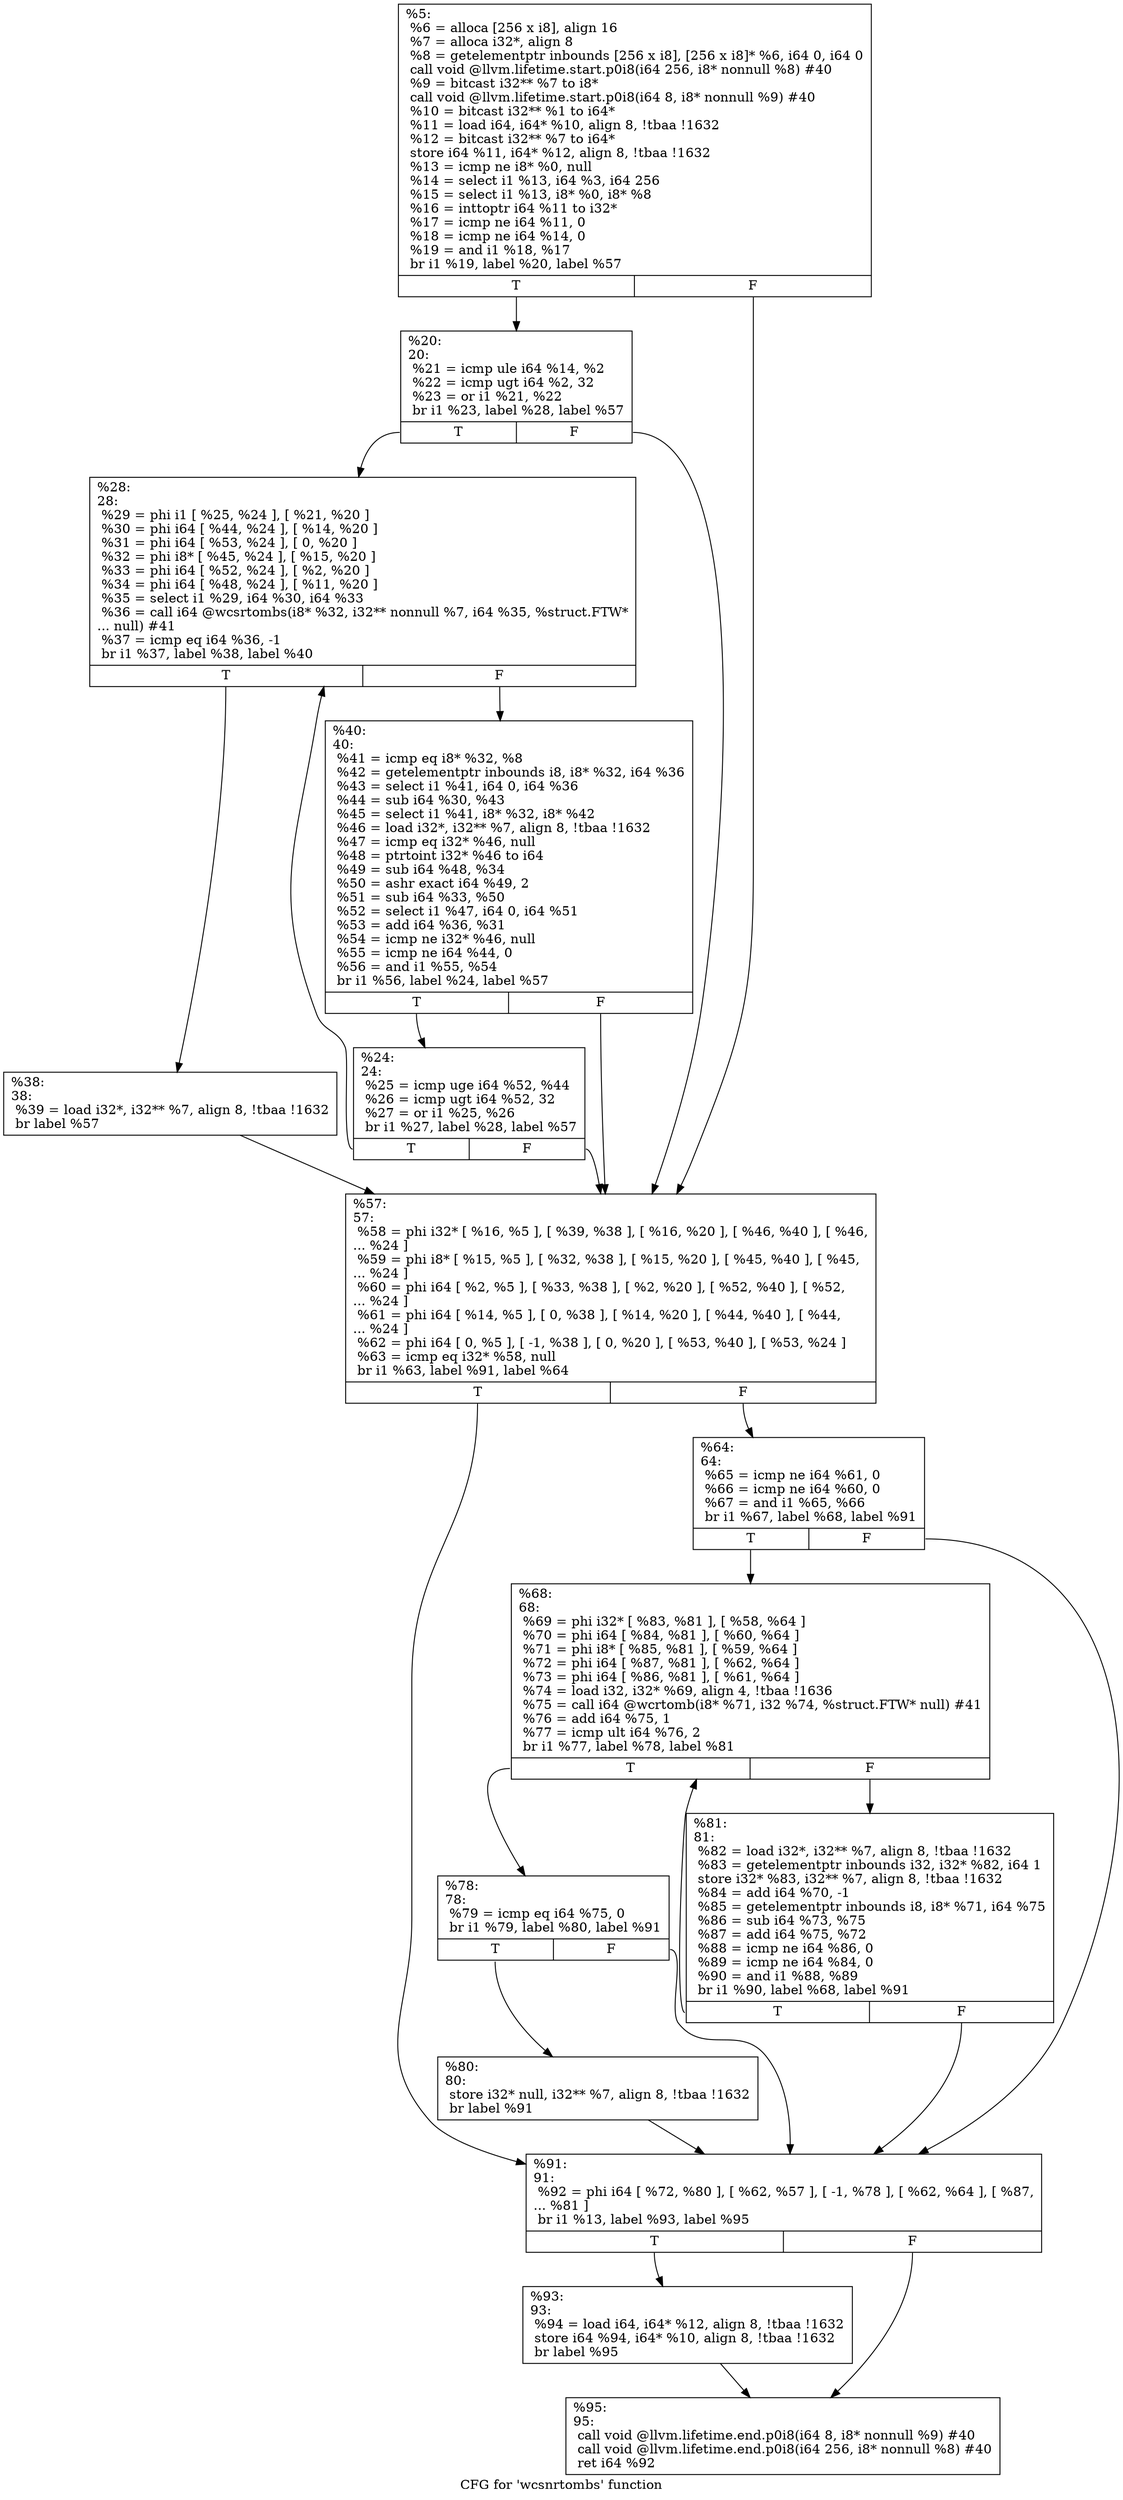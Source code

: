digraph "CFG for 'wcsnrtombs' function" {
	label="CFG for 'wcsnrtombs' function";

	Node0x1c85740 [shape=record,label="{%5:\l  %6 = alloca [256 x i8], align 16\l  %7 = alloca i32*, align 8\l  %8 = getelementptr inbounds [256 x i8], [256 x i8]* %6, i64 0, i64 0\l  call void @llvm.lifetime.start.p0i8(i64 256, i8* nonnull %8) #40\l  %9 = bitcast i32** %7 to i8*\l  call void @llvm.lifetime.start.p0i8(i64 8, i8* nonnull %9) #40\l  %10 = bitcast i32** %1 to i64*\l  %11 = load i64, i64* %10, align 8, !tbaa !1632\l  %12 = bitcast i32** %7 to i64*\l  store i64 %11, i64* %12, align 8, !tbaa !1632\l  %13 = icmp ne i8* %0, null\l  %14 = select i1 %13, i64 %3, i64 256\l  %15 = select i1 %13, i8* %0, i8* %8\l  %16 = inttoptr i64 %11 to i32*\l  %17 = icmp ne i64 %11, 0\l  %18 = icmp ne i64 %14, 0\l  %19 = and i1 %18, %17\l  br i1 %19, label %20, label %57\l|{<s0>T|<s1>F}}"];
	Node0x1c85740:s0 -> Node0x1c858e0;
	Node0x1c85740:s1 -> Node0x1c85a70;
	Node0x1c858e0 [shape=record,label="{%20:\l20:                                               \l  %21 = icmp ule i64 %14, %2\l  %22 = icmp ugt i64 %2, 32\l  %23 = or i1 %21, %22\l  br i1 %23, label %28, label %57\l|{<s0>T|<s1>F}}"];
	Node0x1c858e0:s0 -> Node0x1c85980;
	Node0x1c858e0:s1 -> Node0x1c85a70;
	Node0x1c85930 [shape=record,label="{%24:\l24:                                               \l  %25 = icmp uge i64 %52, %44\l  %26 = icmp ugt i64 %52, 32\l  %27 = or i1 %25, %26\l  br i1 %27, label %28, label %57\l|{<s0>T|<s1>F}}"];
	Node0x1c85930:s0 -> Node0x1c85980;
	Node0x1c85930:s1 -> Node0x1c85a70;
	Node0x1c85980 [shape=record,label="{%28:\l28:                                               \l  %29 = phi i1 [ %25, %24 ], [ %21, %20 ]\l  %30 = phi i64 [ %44, %24 ], [ %14, %20 ]\l  %31 = phi i64 [ %53, %24 ], [ 0, %20 ]\l  %32 = phi i8* [ %45, %24 ], [ %15, %20 ]\l  %33 = phi i64 [ %52, %24 ], [ %2, %20 ]\l  %34 = phi i64 [ %48, %24 ], [ %11, %20 ]\l  %35 = select i1 %29, i64 %30, i64 %33\l  %36 = call i64 @wcsrtombs(i8* %32, i32** nonnull %7, i64 %35, %struct.FTW*\l... null) #41\l  %37 = icmp eq i64 %36, -1\l  br i1 %37, label %38, label %40\l|{<s0>T|<s1>F}}"];
	Node0x1c85980:s0 -> Node0x1c859d0;
	Node0x1c85980:s1 -> Node0x1c85a20;
	Node0x1c859d0 [shape=record,label="{%38:\l38:                                               \l  %39 = load i32*, i32** %7, align 8, !tbaa !1632\l  br label %57\l}"];
	Node0x1c859d0 -> Node0x1c85a70;
	Node0x1c85a20 [shape=record,label="{%40:\l40:                                               \l  %41 = icmp eq i8* %32, %8\l  %42 = getelementptr inbounds i8, i8* %32, i64 %36\l  %43 = select i1 %41, i64 0, i64 %36\l  %44 = sub i64 %30, %43\l  %45 = select i1 %41, i8* %32, i8* %42\l  %46 = load i32*, i32** %7, align 8, !tbaa !1632\l  %47 = icmp eq i32* %46, null\l  %48 = ptrtoint i32* %46 to i64\l  %49 = sub i64 %48, %34\l  %50 = ashr exact i64 %49, 2\l  %51 = sub i64 %33, %50\l  %52 = select i1 %47, i64 0, i64 %51\l  %53 = add i64 %36, %31\l  %54 = icmp ne i32* %46, null\l  %55 = icmp ne i64 %44, 0\l  %56 = and i1 %55, %54\l  br i1 %56, label %24, label %57\l|{<s0>T|<s1>F}}"];
	Node0x1c85a20:s0 -> Node0x1c85930;
	Node0x1c85a20:s1 -> Node0x1c85a70;
	Node0x1c85a70 [shape=record,label="{%57:\l57:                                               \l  %58 = phi i32* [ %16, %5 ], [ %39, %38 ], [ %16, %20 ], [ %46, %40 ], [ %46,\l... %24 ]\l  %59 = phi i8* [ %15, %5 ], [ %32, %38 ], [ %15, %20 ], [ %45, %40 ], [ %45,\l... %24 ]\l  %60 = phi i64 [ %2, %5 ], [ %33, %38 ], [ %2, %20 ], [ %52, %40 ], [ %52,\l... %24 ]\l  %61 = phi i64 [ %14, %5 ], [ 0, %38 ], [ %14, %20 ], [ %44, %40 ], [ %44,\l... %24 ]\l  %62 = phi i64 [ 0, %5 ], [ -1, %38 ], [ 0, %20 ], [ %53, %40 ], [ %53, %24 ]\l  %63 = icmp eq i32* %58, null\l  br i1 %63, label %91, label %64\l|{<s0>T|<s1>F}}"];
	Node0x1c85a70:s0 -> Node0x1c85c50;
	Node0x1c85a70:s1 -> Node0x1c85ac0;
	Node0x1c85ac0 [shape=record,label="{%64:\l64:                                               \l  %65 = icmp ne i64 %61, 0\l  %66 = icmp ne i64 %60, 0\l  %67 = and i1 %65, %66\l  br i1 %67, label %68, label %91\l|{<s0>T|<s1>F}}"];
	Node0x1c85ac0:s0 -> Node0x1c85b10;
	Node0x1c85ac0:s1 -> Node0x1c85c50;
	Node0x1c85b10 [shape=record,label="{%68:\l68:                                               \l  %69 = phi i32* [ %83, %81 ], [ %58, %64 ]\l  %70 = phi i64 [ %84, %81 ], [ %60, %64 ]\l  %71 = phi i8* [ %85, %81 ], [ %59, %64 ]\l  %72 = phi i64 [ %87, %81 ], [ %62, %64 ]\l  %73 = phi i64 [ %86, %81 ], [ %61, %64 ]\l  %74 = load i32, i32* %69, align 4, !tbaa !1636\l  %75 = call i64 @wcrtomb(i8* %71, i32 %74, %struct.FTW* null) #41\l  %76 = add i64 %75, 1\l  %77 = icmp ult i64 %76, 2\l  br i1 %77, label %78, label %81\l|{<s0>T|<s1>F}}"];
	Node0x1c85b10:s0 -> Node0x1c85b60;
	Node0x1c85b10:s1 -> Node0x1c85c00;
	Node0x1c85b60 [shape=record,label="{%78:\l78:                                               \l  %79 = icmp eq i64 %75, 0\l  br i1 %79, label %80, label %91\l|{<s0>T|<s1>F}}"];
	Node0x1c85b60:s0 -> Node0x1c85bb0;
	Node0x1c85b60:s1 -> Node0x1c85c50;
	Node0x1c85bb0 [shape=record,label="{%80:\l80:                                               \l  store i32* null, i32** %7, align 8, !tbaa !1632\l  br label %91\l}"];
	Node0x1c85bb0 -> Node0x1c85c50;
	Node0x1c85c00 [shape=record,label="{%81:\l81:                                               \l  %82 = load i32*, i32** %7, align 8, !tbaa !1632\l  %83 = getelementptr inbounds i32, i32* %82, i64 1\l  store i32* %83, i32** %7, align 8, !tbaa !1632\l  %84 = add i64 %70, -1\l  %85 = getelementptr inbounds i8, i8* %71, i64 %75\l  %86 = sub i64 %73, %75\l  %87 = add i64 %75, %72\l  %88 = icmp ne i64 %86, 0\l  %89 = icmp ne i64 %84, 0\l  %90 = and i1 %88, %89\l  br i1 %90, label %68, label %91\l|{<s0>T|<s1>F}}"];
	Node0x1c85c00:s0 -> Node0x1c85b10;
	Node0x1c85c00:s1 -> Node0x1c85c50;
	Node0x1c85c50 [shape=record,label="{%91:\l91:                                               \l  %92 = phi i64 [ %72, %80 ], [ %62, %57 ], [ -1, %78 ], [ %62, %64 ], [ %87,\l... %81 ]\l  br i1 %13, label %93, label %95\l|{<s0>T|<s1>F}}"];
	Node0x1c85c50:s0 -> Node0x1c85ca0;
	Node0x1c85c50:s1 -> Node0x1c85cf0;
	Node0x1c85ca0 [shape=record,label="{%93:\l93:                                               \l  %94 = load i64, i64* %12, align 8, !tbaa !1632\l  store i64 %94, i64* %10, align 8, !tbaa !1632\l  br label %95\l}"];
	Node0x1c85ca0 -> Node0x1c85cf0;
	Node0x1c85cf0 [shape=record,label="{%95:\l95:                                               \l  call void @llvm.lifetime.end.p0i8(i64 8, i8* nonnull %9) #40\l  call void @llvm.lifetime.end.p0i8(i64 256, i8* nonnull %8) #40\l  ret i64 %92\l}"];
}
